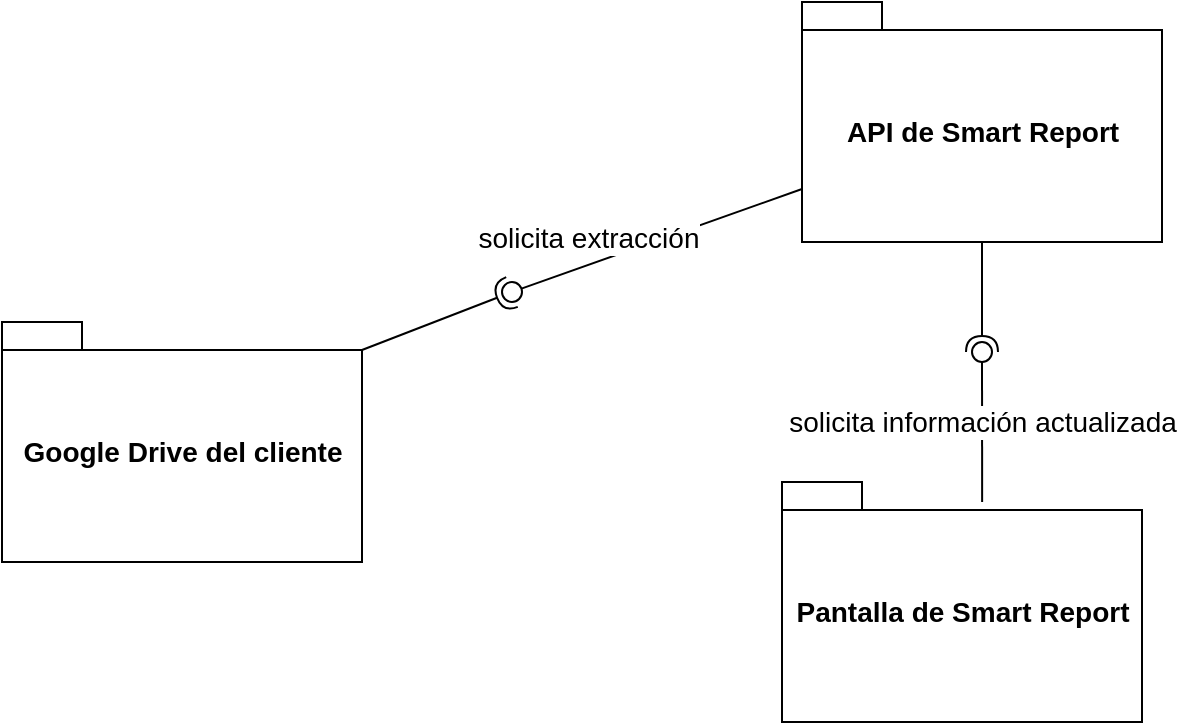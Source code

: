 <mxfile version="20.8.20" type="device"><diagram name="Page-1" id="OXKOJQsrIMaNM_1ii4As"><mxGraphModel dx="1038" dy="545" grid="1" gridSize="10" guides="1" tooltips="1" connect="1" arrows="1" fold="1" page="1" pageScale="1" pageWidth="10000" pageHeight="10000" math="0" shadow="0"><root><mxCell id="0"/><mxCell id="1" parent="0"/><mxCell id="N7i5RB18ECy5SCRcAt0X-1" value="&lt;font style=&quot;font-size: 14px;&quot;&gt;Google Drive del cliente&lt;/font&gt;" style="shape=folder;fontStyle=1;spacingTop=10;tabWidth=40;tabHeight=14;tabPosition=left;html=1;" vertex="1" parent="1"><mxGeometry x="120" y="200" width="180" height="120" as="geometry"/></mxCell><mxCell id="N7i5RB18ECy5SCRcAt0X-2" value="&lt;font style=&quot;font-size: 14px;&quot;&gt;API de Smart Report&lt;/font&gt;" style="shape=folder;fontStyle=1;spacingTop=10;tabWidth=40;tabHeight=14;tabPosition=left;html=1;" vertex="1" parent="1"><mxGeometry x="520" y="40" width="180" height="120" as="geometry"/></mxCell><mxCell id="N7i5RB18ECy5SCRcAt0X-6" value="solicita extracción" style="rounded=0;orthogonalLoop=1;jettySize=auto;html=1;endArrow=none;endFill=0;sketch=0;sourcePerimeterSpacing=0;targetPerimeterSpacing=0;fontSize=14;exitX=0;exitY=0;exitDx=0;exitDy=93.5;exitPerimeter=0;" edge="1" target="N7i5RB18ECy5SCRcAt0X-8" parent="1" source="N7i5RB18ECy5SCRcAt0X-2"><mxGeometry x="0.458" y="-13" relative="1" as="geometry"><mxPoint x="340" y="175" as="sourcePoint"/><mxPoint as="offset"/></mxGeometry></mxCell><mxCell id="N7i5RB18ECy5SCRcAt0X-7" value="" style="rounded=0;orthogonalLoop=1;jettySize=auto;html=1;endArrow=halfCircle;endFill=0;entryX=0.5;entryY=0.5;endSize=6;strokeWidth=1;sketch=0;fontSize=14;exitX=0;exitY=0;exitDx=180;exitDy=14;exitPerimeter=0;" edge="1" target="N7i5RB18ECy5SCRcAt0X-8" parent="1" source="N7i5RB18ECy5SCRcAt0X-1"><mxGeometry relative="1" as="geometry"><mxPoint x="380" y="175" as="sourcePoint"/></mxGeometry></mxCell><mxCell id="N7i5RB18ECy5SCRcAt0X-8" value="" style="ellipse;whiteSpace=wrap;html=1;align=center;aspect=fixed;resizable=0;points=[];outlineConnect=0;sketch=0;fontSize=14;" vertex="1" parent="1"><mxGeometry x="370" y="180" width="10" height="10" as="geometry"/></mxCell><mxCell id="N7i5RB18ECy5SCRcAt0X-9" value="&lt;font style=&quot;font-size: 14px;&quot;&gt;Pantalla de Smart Report&lt;/font&gt;" style="shape=folder;fontStyle=1;spacingTop=10;tabWidth=40;tabHeight=14;tabPosition=left;html=1;" vertex="1" parent="1"><mxGeometry x="510" y="280" width="180" height="120" as="geometry"/></mxCell><mxCell id="N7i5RB18ECy5SCRcAt0X-10" value="" style="rounded=0;orthogonalLoop=1;jettySize=auto;html=1;endArrow=none;endFill=0;sketch=0;sourcePerimeterSpacing=0;targetPerimeterSpacing=0;fontSize=14;exitX=0.556;exitY=0.083;exitDx=0;exitDy=0;exitPerimeter=0;" edge="1" target="N7i5RB18ECy5SCRcAt0X-12" parent="1" source="N7i5RB18ECy5SCRcAt0X-9"><mxGeometry relative="1" as="geometry"><mxPoint x="590" y="215" as="sourcePoint"/></mxGeometry></mxCell><mxCell id="N7i5RB18ECy5SCRcAt0X-14" value="solicita información actualizada" style="edgeLabel;html=1;align=center;verticalAlign=middle;resizable=0;points=[];fontSize=14;" vertex="1" connectable="0" parent="N7i5RB18ECy5SCRcAt0X-10"><mxGeometry x="0.024" y="-2" relative="1" as="geometry"><mxPoint x="-2" y="-4" as="offset"/></mxGeometry></mxCell><mxCell id="N7i5RB18ECy5SCRcAt0X-11" value="" style="rounded=0;orthogonalLoop=1;jettySize=auto;html=1;endArrow=halfCircle;endFill=0;entryX=0.5;entryY=0.5;endSize=6;strokeWidth=1;sketch=0;fontSize=14;" edge="1" target="N7i5RB18ECy5SCRcAt0X-12" parent="1" source="N7i5RB18ECy5SCRcAt0X-2"><mxGeometry relative="1" as="geometry"><mxPoint x="630" y="215" as="sourcePoint"/></mxGeometry></mxCell><mxCell id="N7i5RB18ECy5SCRcAt0X-12" value="" style="ellipse;whiteSpace=wrap;html=1;align=center;aspect=fixed;resizable=0;points=[];outlineConnect=0;sketch=0;fontSize=14;" vertex="1" parent="1"><mxGeometry x="605" y="210" width="10" height="10" as="geometry"/></mxCell></root></mxGraphModel></diagram></mxfile>